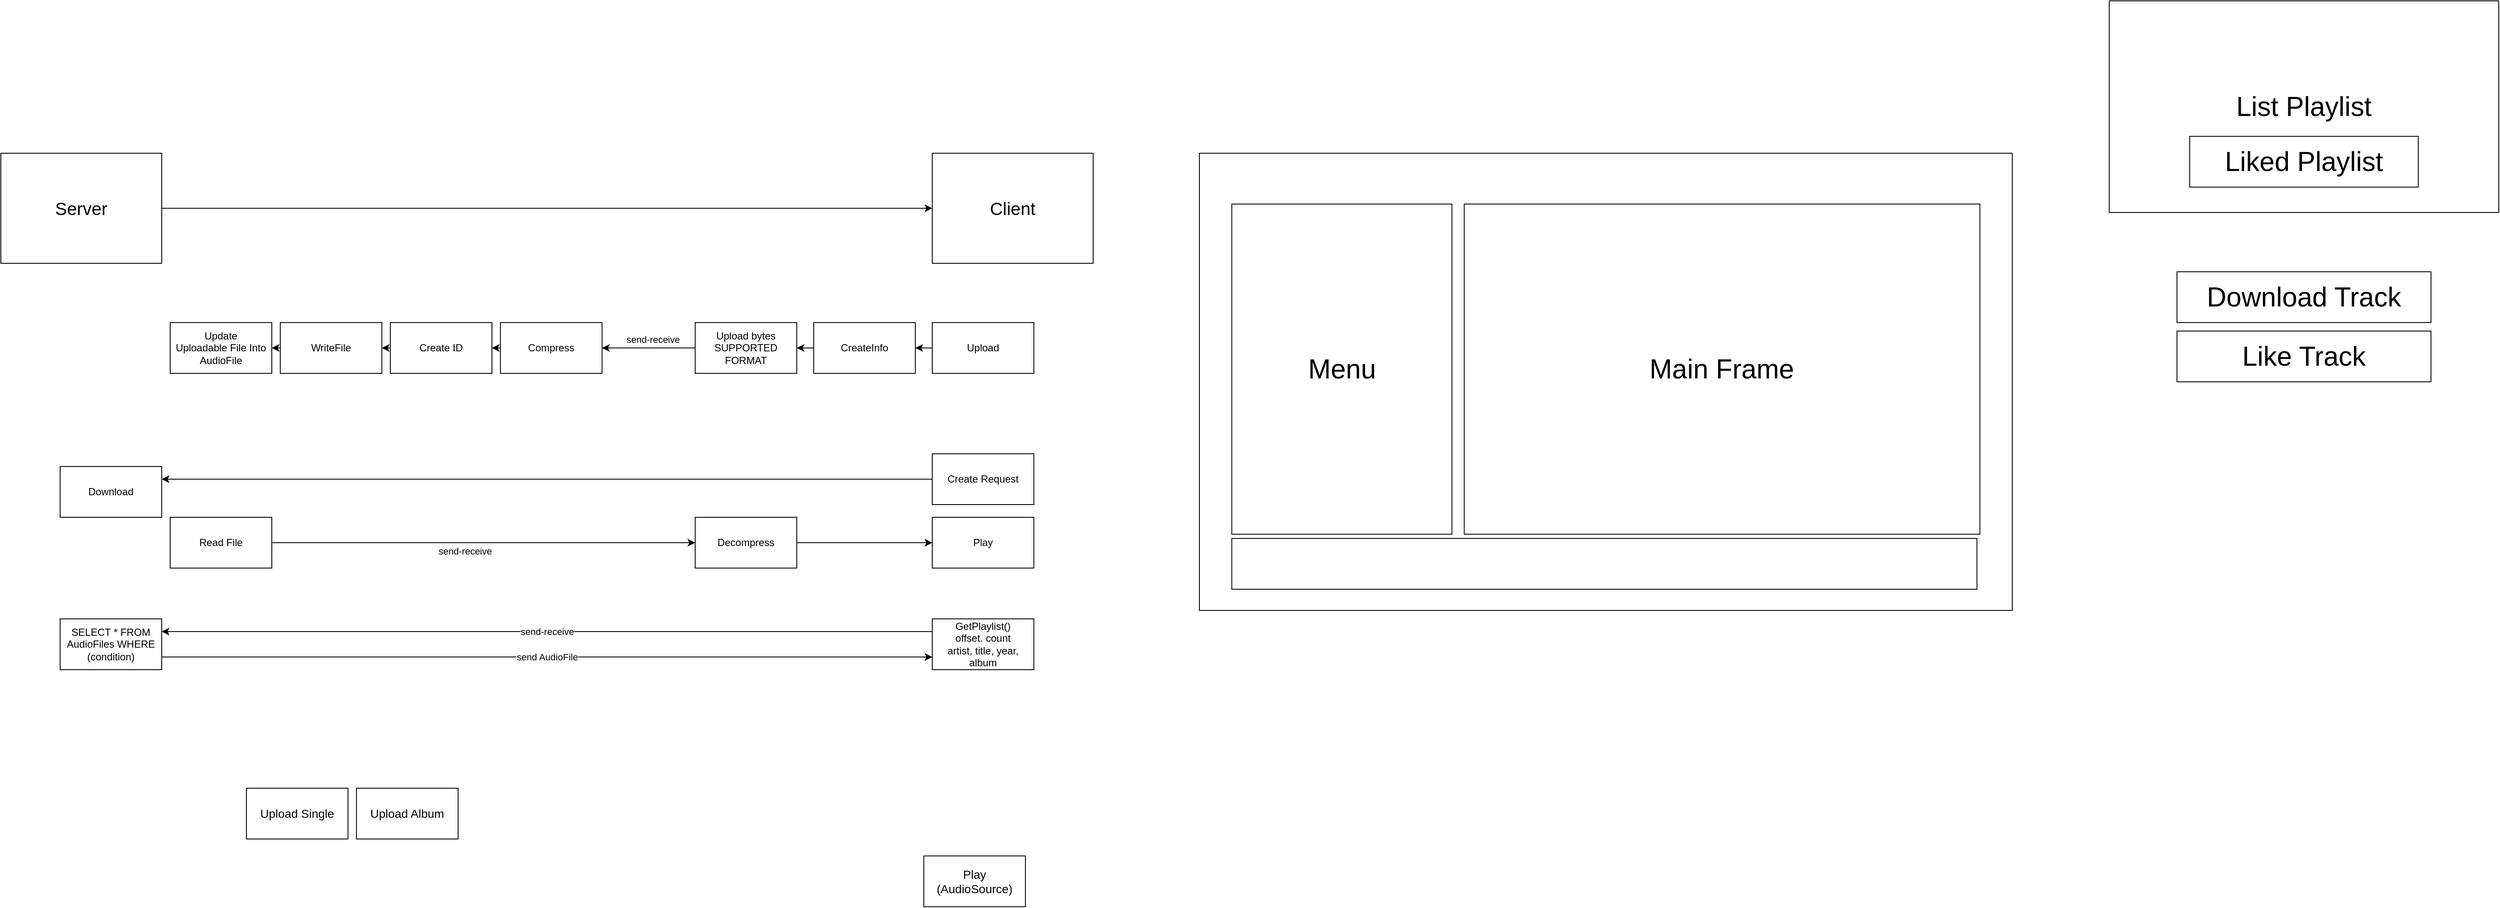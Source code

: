 <mxfile version="12.9.14" type="github"><diagram id="jZoa_ggLvzxys-sDX-WK" name="Page-1"><mxGraphModel dx="4382" dy="1910" grid="1" gridSize="10" guides="1" tooltips="1" connect="1" arrows="1" fold="1" page="1" pageScale="1" pageWidth="827" pageHeight="1169" math="0" shadow="0"><root><mxCell id="0"/><mxCell id="1" parent="0"/><mxCell id="ACqLsEXXjQ6A2aKxCPKD-3" style="edgeStyle=orthogonalEdgeStyle;rounded=0;orthogonalLoop=1;jettySize=auto;html=1;entryX=0;entryY=0.5;entryDx=0;entryDy=0;" edge="1" parent="1" source="ACqLsEXXjQ6A2aKxCPKD-1" target="ACqLsEXXjQ6A2aKxCPKD-2"><mxGeometry relative="1" as="geometry"/></mxCell><mxCell id="ACqLsEXXjQ6A2aKxCPKD-1" value="&lt;font style=&quot;font-size: 21px&quot;&gt;Server&lt;/font&gt;" style="rounded=0;whiteSpace=wrap;html=1;" vertex="1" parent="1"><mxGeometry x="-490" y="200" width="190" height="130" as="geometry"/></mxCell><mxCell id="ACqLsEXXjQ6A2aKxCPKD-2" value="&lt;font style=&quot;font-size: 21px&quot;&gt;Client&lt;/font&gt;" style="rounded=0;whiteSpace=wrap;html=1;" vertex="1" parent="1"><mxGeometry x="610" y="200" width="190" height="130" as="geometry"/></mxCell><mxCell id="ACqLsEXXjQ6A2aKxCPKD-25" style="edgeStyle=orthogonalEdgeStyle;rounded=0;orthogonalLoop=1;jettySize=auto;html=1;exitX=0;exitY=0.5;exitDx=0;exitDy=0;" edge="1" parent="1" source="ACqLsEXXjQ6A2aKxCPKD-5" target="ACqLsEXXjQ6A2aKxCPKD-7"><mxGeometry relative="1" as="geometry"/></mxCell><mxCell id="ACqLsEXXjQ6A2aKxCPKD-5" value="Upload" style="rounded=0;whiteSpace=wrap;html=1;" vertex="1" parent="1"><mxGeometry x="610" y="400" width="120" height="60" as="geometry"/></mxCell><mxCell id="ACqLsEXXjQ6A2aKxCPKD-6" value="Download" style="rounded=0;whiteSpace=wrap;html=1;" vertex="1" parent="1"><mxGeometry x="-420" y="570" width="120" height="60" as="geometry"/></mxCell><mxCell id="ACqLsEXXjQ6A2aKxCPKD-24" style="edgeStyle=orthogonalEdgeStyle;rounded=0;orthogonalLoop=1;jettySize=auto;html=1;exitX=0;exitY=0.5;exitDx=0;exitDy=0;" edge="1" parent="1" source="ACqLsEXXjQ6A2aKxCPKD-7" target="ACqLsEXXjQ6A2aKxCPKD-8"><mxGeometry relative="1" as="geometry"/></mxCell><mxCell id="ACqLsEXXjQ6A2aKxCPKD-7" value="CreateInfo" style="rounded=0;whiteSpace=wrap;html=1;" vertex="1" parent="1"><mxGeometry x="470" y="400" width="120" height="60" as="geometry"/></mxCell><mxCell id="ACqLsEXXjQ6A2aKxCPKD-10" value="send-receive" style="edgeStyle=orthogonalEdgeStyle;rounded=0;orthogonalLoop=1;jettySize=auto;html=1;exitX=0;exitY=0.5;exitDx=0;exitDy=0;entryX=1;entryY=0.5;entryDx=0;entryDy=0;" edge="1" parent="1" source="ACqLsEXXjQ6A2aKxCPKD-8" target="ACqLsEXXjQ6A2aKxCPKD-9"><mxGeometry x="-0.091" y="-10" relative="1" as="geometry"><mxPoint as="offset"/></mxGeometry></mxCell><mxCell id="ACqLsEXXjQ6A2aKxCPKD-8" value="Upload bytes&lt;br&gt;SUPPORTED FORMAT" style="rounded=0;whiteSpace=wrap;html=1;" vertex="1" parent="1"><mxGeometry x="330" y="400" width="120" height="60" as="geometry"/></mxCell><mxCell id="ACqLsEXXjQ6A2aKxCPKD-23" style="edgeStyle=orthogonalEdgeStyle;rounded=0;orthogonalLoop=1;jettySize=auto;html=1;exitX=0;exitY=0.5;exitDx=0;exitDy=0;entryX=1;entryY=0.5;entryDx=0;entryDy=0;" edge="1" parent="1" source="ACqLsEXXjQ6A2aKxCPKD-9" target="ACqLsEXXjQ6A2aKxCPKD-12"><mxGeometry relative="1" as="geometry"/></mxCell><mxCell id="ACqLsEXXjQ6A2aKxCPKD-9" value="Compress" style="rounded=0;whiteSpace=wrap;html=1;" vertex="1" parent="1"><mxGeometry x="100" y="400" width="120" height="60" as="geometry"/></mxCell><mxCell id="ACqLsEXXjQ6A2aKxCPKD-21" style="edgeStyle=orthogonalEdgeStyle;rounded=0;orthogonalLoop=1;jettySize=auto;html=1;exitX=0;exitY=0.5;exitDx=0;exitDy=0;entryX=1;entryY=0.5;entryDx=0;entryDy=0;" edge="1" parent="1" source="ACqLsEXXjQ6A2aKxCPKD-11" target="ACqLsEXXjQ6A2aKxCPKD-13"><mxGeometry relative="1" as="geometry"/></mxCell><mxCell id="ACqLsEXXjQ6A2aKxCPKD-11" value="WriteFile" style="rounded=0;whiteSpace=wrap;html=1;" vertex="1" parent="1"><mxGeometry x="-160" y="400" width="120" height="60" as="geometry"/></mxCell><mxCell id="ACqLsEXXjQ6A2aKxCPKD-22" style="edgeStyle=orthogonalEdgeStyle;rounded=0;orthogonalLoop=1;jettySize=auto;html=1;exitX=0;exitY=0.5;exitDx=0;exitDy=0;entryX=1;entryY=0.5;entryDx=0;entryDy=0;" edge="1" parent="1" source="ACqLsEXXjQ6A2aKxCPKD-12" target="ACqLsEXXjQ6A2aKxCPKD-11"><mxGeometry relative="1" as="geometry"/></mxCell><mxCell id="ACqLsEXXjQ6A2aKxCPKD-12" value="Create ID" style="rounded=0;whiteSpace=wrap;html=1;" vertex="1" parent="1"><mxGeometry x="-30" y="400" width="120" height="60" as="geometry"/></mxCell><mxCell id="ACqLsEXXjQ6A2aKxCPKD-13" value="Update&lt;br&gt;Uploadable File Into&lt;br&gt;AudioFile" style="rounded=0;whiteSpace=wrap;html=1;" vertex="1" parent="1"><mxGeometry x="-290" y="400" width="120" height="60" as="geometry"/></mxCell><mxCell id="ACqLsEXXjQ6A2aKxCPKD-15" style="edgeStyle=orthogonalEdgeStyle;rounded=0;orthogonalLoop=1;jettySize=auto;html=1;exitX=0;exitY=0.5;exitDx=0;exitDy=0;entryX=1;entryY=0.25;entryDx=0;entryDy=0;" edge="1" parent="1" source="ACqLsEXXjQ6A2aKxCPKD-14" target="ACqLsEXXjQ6A2aKxCPKD-6"><mxGeometry relative="1" as="geometry"/></mxCell><mxCell id="ACqLsEXXjQ6A2aKxCPKD-14" value="Create Request" style="rounded=0;whiteSpace=wrap;html=1;" vertex="1" parent="1"><mxGeometry x="610" y="555" width="120" height="60" as="geometry"/></mxCell><mxCell id="ACqLsEXXjQ6A2aKxCPKD-16" value="Read File" style="rounded=0;whiteSpace=wrap;html=1;" vertex="1" parent="1"><mxGeometry x="-290" y="630" width="120" height="60" as="geometry"/></mxCell><mxCell id="ACqLsEXXjQ6A2aKxCPKD-20" style="edgeStyle=orthogonalEdgeStyle;rounded=0;orthogonalLoop=1;jettySize=auto;html=1;exitX=1;exitY=0.5;exitDx=0;exitDy=0;entryX=0;entryY=0.5;entryDx=0;entryDy=0;" edge="1" parent="1" source="ACqLsEXXjQ6A2aKxCPKD-17" target="ACqLsEXXjQ6A2aKxCPKD-19"><mxGeometry relative="1" as="geometry"/></mxCell><mxCell id="ACqLsEXXjQ6A2aKxCPKD-17" value="Decompress" style="rounded=0;whiteSpace=wrap;html=1;" vertex="1" parent="1"><mxGeometry x="330" y="630" width="120" height="60" as="geometry"/></mxCell><mxCell id="ACqLsEXXjQ6A2aKxCPKD-18" value="send-receive" style="edgeStyle=orthogonalEdgeStyle;rounded=0;orthogonalLoop=1;jettySize=auto;html=1;exitX=1;exitY=0.5;exitDx=0;exitDy=0;entryX=0;entryY=0.5;entryDx=0;entryDy=0;" edge="1" parent="1" source="ACqLsEXXjQ6A2aKxCPKD-16" target="ACqLsEXXjQ6A2aKxCPKD-17"><mxGeometry x="-0.091" y="-10" relative="1" as="geometry"><mxPoint x="-170" y="649.5" as="sourcePoint"/><mxPoint x="-60" y="649.5" as="targetPoint"/><mxPoint as="offset"/></mxGeometry></mxCell><mxCell id="ACqLsEXXjQ6A2aKxCPKD-19" value="Play" style="rounded=0;whiteSpace=wrap;html=1;" vertex="1" parent="1"><mxGeometry x="610" y="630" width="120" height="60" as="geometry"/></mxCell><mxCell id="ACqLsEXXjQ6A2aKxCPKD-29" value="&#10;&#10;&lt;!--StartFragment--&gt;&lt;span style=&quot;font-family: Helvetica; font-size: 11px; font-style: normal; font-variant-ligatures: normal; font-variant-caps: normal; font-weight: 400; letter-spacing: normal; orphans: 2; text-align: center; text-indent: 0px; text-transform: none; widows: 2; word-spacing: 0px; -webkit-text-stroke-width: 0px; text-decoration-style: initial; text-decoration-color: initial; float: none; display: inline !important;&quot;&gt;send-receive&lt;/span&gt;&lt;!--EndFragment--&gt;&#10;&#10;" style="edgeStyle=orthogonalEdgeStyle;rounded=0;orthogonalLoop=1;jettySize=auto;html=1;exitX=0;exitY=0.25;exitDx=0;exitDy=0;entryX=1;entryY=0.25;entryDx=0;entryDy=0;" edge="1" parent="1" source="ACqLsEXXjQ6A2aKxCPKD-26" target="ACqLsEXXjQ6A2aKxCPKD-28"><mxGeometry relative="1" as="geometry"/></mxCell><mxCell id="ACqLsEXXjQ6A2aKxCPKD-26" value="GetPlaylist()&lt;br&gt;offset. count&lt;br&gt;artist, title, year, album" style="rounded=0;whiteSpace=wrap;html=1;" vertex="1" parent="1"><mxGeometry x="610" y="750" width="120" height="60" as="geometry"/></mxCell><mxCell id="ACqLsEXXjQ6A2aKxCPKD-30" value="send AudioFile" style="edgeStyle=orthogonalEdgeStyle;rounded=0;orthogonalLoop=1;jettySize=auto;html=1;exitX=1;exitY=0.75;exitDx=0;exitDy=0;entryX=0;entryY=0.75;entryDx=0;entryDy=0;" edge="1" parent="1" source="ACqLsEXXjQ6A2aKxCPKD-28" target="ACqLsEXXjQ6A2aKxCPKD-26"><mxGeometry relative="1" as="geometry"/></mxCell><mxCell id="ACqLsEXXjQ6A2aKxCPKD-28" value="SELECT * FROM AudioFiles WHERE (condition)" style="rounded=0;whiteSpace=wrap;html=1;" vertex="1" parent="1"><mxGeometry x="-420" y="750" width="120" height="60" as="geometry"/></mxCell><mxCell id="ACqLsEXXjQ6A2aKxCPKD-32" value="" style="rounded=0;whiteSpace=wrap;html=1;direction=south;" vertex="1" parent="1"><mxGeometry x="925.5" y="200" width="960" height="540" as="geometry"/></mxCell><mxCell id="ACqLsEXXjQ6A2aKxCPKD-33" value="&lt;font style=&quot;font-size: 32px&quot;&gt;Main Frame&lt;/font&gt;" style="rounded=0;whiteSpace=wrap;html=1;fontSize=32;" vertex="1" parent="1"><mxGeometry x="1238.25" y="260" width="609" height="390" as="geometry"/></mxCell><mxCell id="ACqLsEXXjQ6A2aKxCPKD-34" value="Menu" style="rounded=0;whiteSpace=wrap;html=1;fontSize=32;" vertex="1" parent="1"><mxGeometry x="963.75" y="260" width="260" height="390" as="geometry"/></mxCell><mxCell id="ACqLsEXXjQ6A2aKxCPKD-35" value="" style="rounded=0;whiteSpace=wrap;html=1;fontSize=32;" vertex="1" parent="1"><mxGeometry x="963.75" y="655" width="880" height="60" as="geometry"/></mxCell><mxCell id="ACqLsEXXjQ6A2aKxCPKD-36" value="Download Track" style="rounded=0;whiteSpace=wrap;html=1;fontSize=32;" vertex="1" parent="1"><mxGeometry x="2080" y="340" width="300" height="60" as="geometry"/></mxCell><mxCell id="ACqLsEXXjQ6A2aKxCPKD-37" value="Like Track" style="rounded=0;whiteSpace=wrap;html=1;fontSize=32;" vertex="1" parent="1"><mxGeometry x="2080" y="410" width="300" height="60" as="geometry"/></mxCell><mxCell id="ACqLsEXXjQ6A2aKxCPKD-39" value="List Playlist" style="rounded=0;whiteSpace=wrap;html=1;fontSize=32;" vertex="1" parent="1"><mxGeometry x="2000" y="20" width="460" height="250" as="geometry"/></mxCell><mxCell id="ACqLsEXXjQ6A2aKxCPKD-38" value="Liked Playlist" style="rounded=0;whiteSpace=wrap;html=1;fontSize=32;" vertex="1" parent="1"><mxGeometry x="2095" y="180" width="270" height="60" as="geometry"/></mxCell><mxCell id="ACqLsEXXjQ6A2aKxCPKD-49" value="Play (AudioSource)" style="rounded=0;whiteSpace=wrap;html=1;fontSize=14;" vertex="1" parent="1"><mxGeometry x="600" y="1030" width="120" height="60" as="geometry"/></mxCell><mxCell id="ACqLsEXXjQ6A2aKxCPKD-78" value="Upload Single" style="rounded=0;whiteSpace=wrap;html=1;fontSize=14;" vertex="1" parent="1"><mxGeometry x="-200" y="950" width="120" height="60" as="geometry"/></mxCell><mxCell id="ACqLsEXXjQ6A2aKxCPKD-79" value="Upload Album" style="rounded=0;whiteSpace=wrap;html=1;fontSize=14;" vertex="1" parent="1"><mxGeometry x="-70" y="950" width="120" height="60" as="geometry"/></mxCell></root></mxGraphModel></diagram></mxfile>